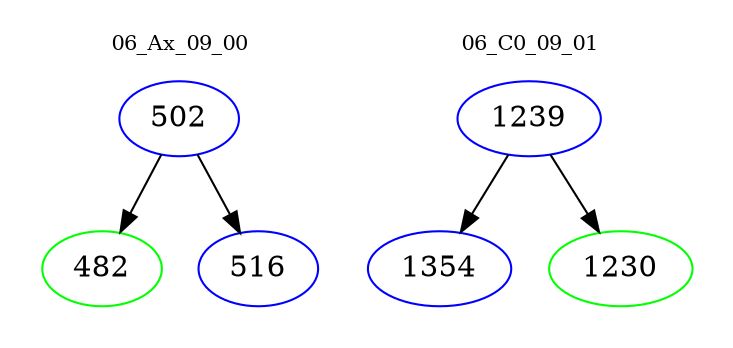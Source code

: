 digraph{
subgraph cluster_0 {
color = white
label = "06_Ax_09_00";
fontsize=10;
T0_502 [label="502", color="blue"]
T0_502 -> T0_482 [color="black"]
T0_482 [label="482", color="green"]
T0_502 -> T0_516 [color="black"]
T0_516 [label="516", color="blue"]
}
subgraph cluster_1 {
color = white
label = "06_C0_09_01";
fontsize=10;
T1_1239 [label="1239", color="blue"]
T1_1239 -> T1_1354 [color="black"]
T1_1354 [label="1354", color="blue"]
T1_1239 -> T1_1230 [color="black"]
T1_1230 [label="1230", color="green"]
}
}
